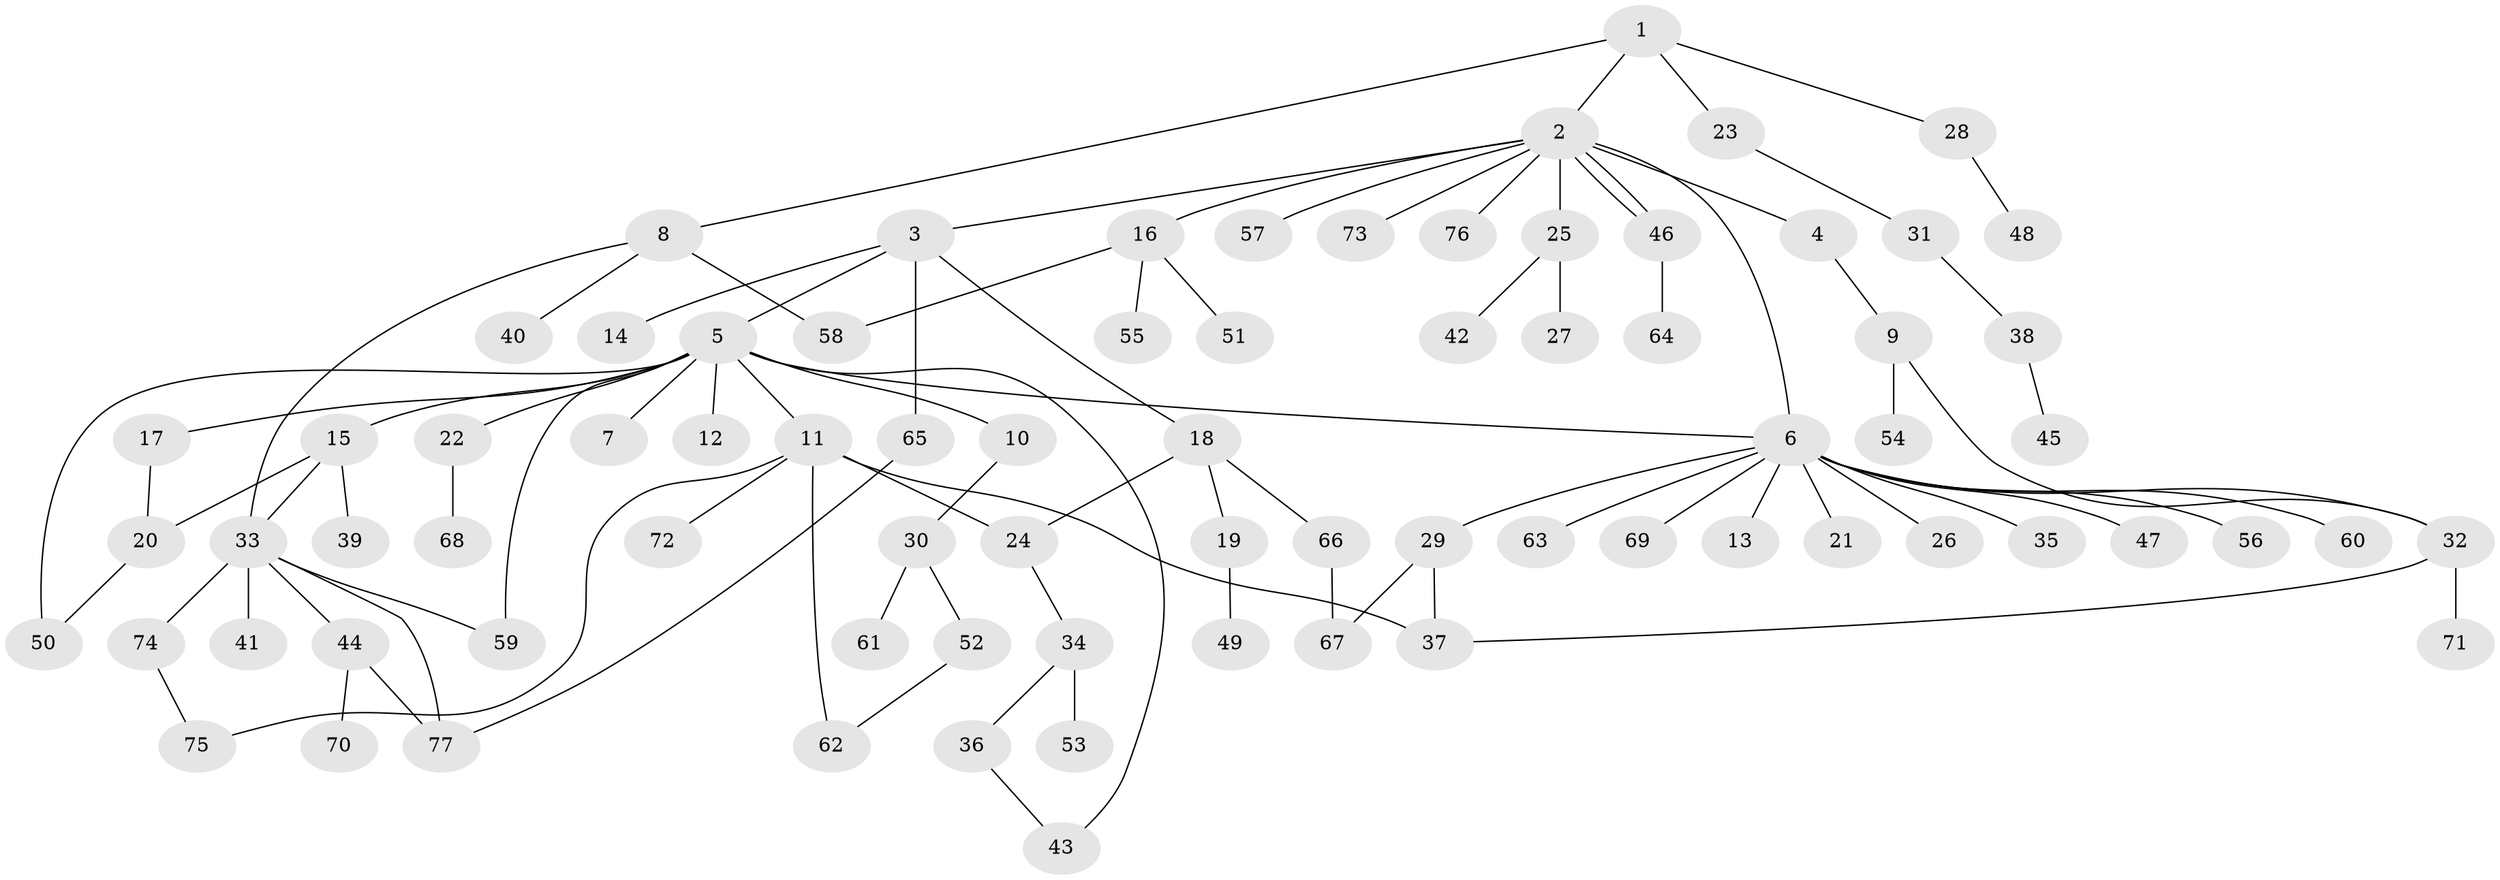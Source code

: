 // coarse degree distribution, {4: 0.07407407407407407, 10: 0.018518518518518517, 3: 0.12962962962962962, 23: 0.018518518518518517, 1: 0.48148148148148145, 2: 0.24074074074074073, 7: 0.018518518518518517, 9: 0.018518518518518517}
// Generated by graph-tools (version 1.1) at 2025/23/03/03/25 07:23:48]
// undirected, 77 vertices, 93 edges
graph export_dot {
graph [start="1"]
  node [color=gray90,style=filled];
  1;
  2;
  3;
  4;
  5;
  6;
  7;
  8;
  9;
  10;
  11;
  12;
  13;
  14;
  15;
  16;
  17;
  18;
  19;
  20;
  21;
  22;
  23;
  24;
  25;
  26;
  27;
  28;
  29;
  30;
  31;
  32;
  33;
  34;
  35;
  36;
  37;
  38;
  39;
  40;
  41;
  42;
  43;
  44;
  45;
  46;
  47;
  48;
  49;
  50;
  51;
  52;
  53;
  54;
  55;
  56;
  57;
  58;
  59;
  60;
  61;
  62;
  63;
  64;
  65;
  66;
  67;
  68;
  69;
  70;
  71;
  72;
  73;
  74;
  75;
  76;
  77;
  1 -- 2;
  1 -- 8;
  1 -- 23;
  1 -- 28;
  2 -- 3;
  2 -- 4;
  2 -- 6;
  2 -- 16;
  2 -- 25;
  2 -- 46;
  2 -- 46;
  2 -- 57;
  2 -- 73;
  2 -- 76;
  3 -- 5;
  3 -- 14;
  3 -- 18;
  3 -- 65;
  4 -- 9;
  5 -- 6;
  5 -- 7;
  5 -- 10;
  5 -- 11;
  5 -- 12;
  5 -- 15;
  5 -- 17;
  5 -- 22;
  5 -- 43;
  5 -- 50;
  5 -- 59;
  6 -- 13;
  6 -- 21;
  6 -- 26;
  6 -- 29;
  6 -- 32;
  6 -- 35;
  6 -- 47;
  6 -- 56;
  6 -- 60;
  6 -- 63;
  6 -- 69;
  8 -- 33;
  8 -- 40;
  8 -- 58;
  9 -- 32;
  9 -- 54;
  10 -- 30;
  11 -- 24;
  11 -- 37;
  11 -- 62;
  11 -- 72;
  11 -- 75;
  15 -- 20;
  15 -- 33;
  15 -- 39;
  16 -- 51;
  16 -- 55;
  16 -- 58;
  17 -- 20;
  18 -- 19;
  18 -- 24;
  18 -- 66;
  19 -- 49;
  20 -- 50;
  22 -- 68;
  23 -- 31;
  24 -- 34;
  25 -- 27;
  25 -- 42;
  28 -- 48;
  29 -- 37;
  29 -- 67;
  30 -- 52;
  30 -- 61;
  31 -- 38;
  32 -- 37;
  32 -- 71;
  33 -- 41;
  33 -- 44;
  33 -- 59;
  33 -- 74;
  33 -- 77;
  34 -- 36;
  34 -- 53;
  36 -- 43;
  38 -- 45;
  44 -- 70;
  44 -- 77;
  46 -- 64;
  52 -- 62;
  65 -- 77;
  66 -- 67;
  74 -- 75;
}
